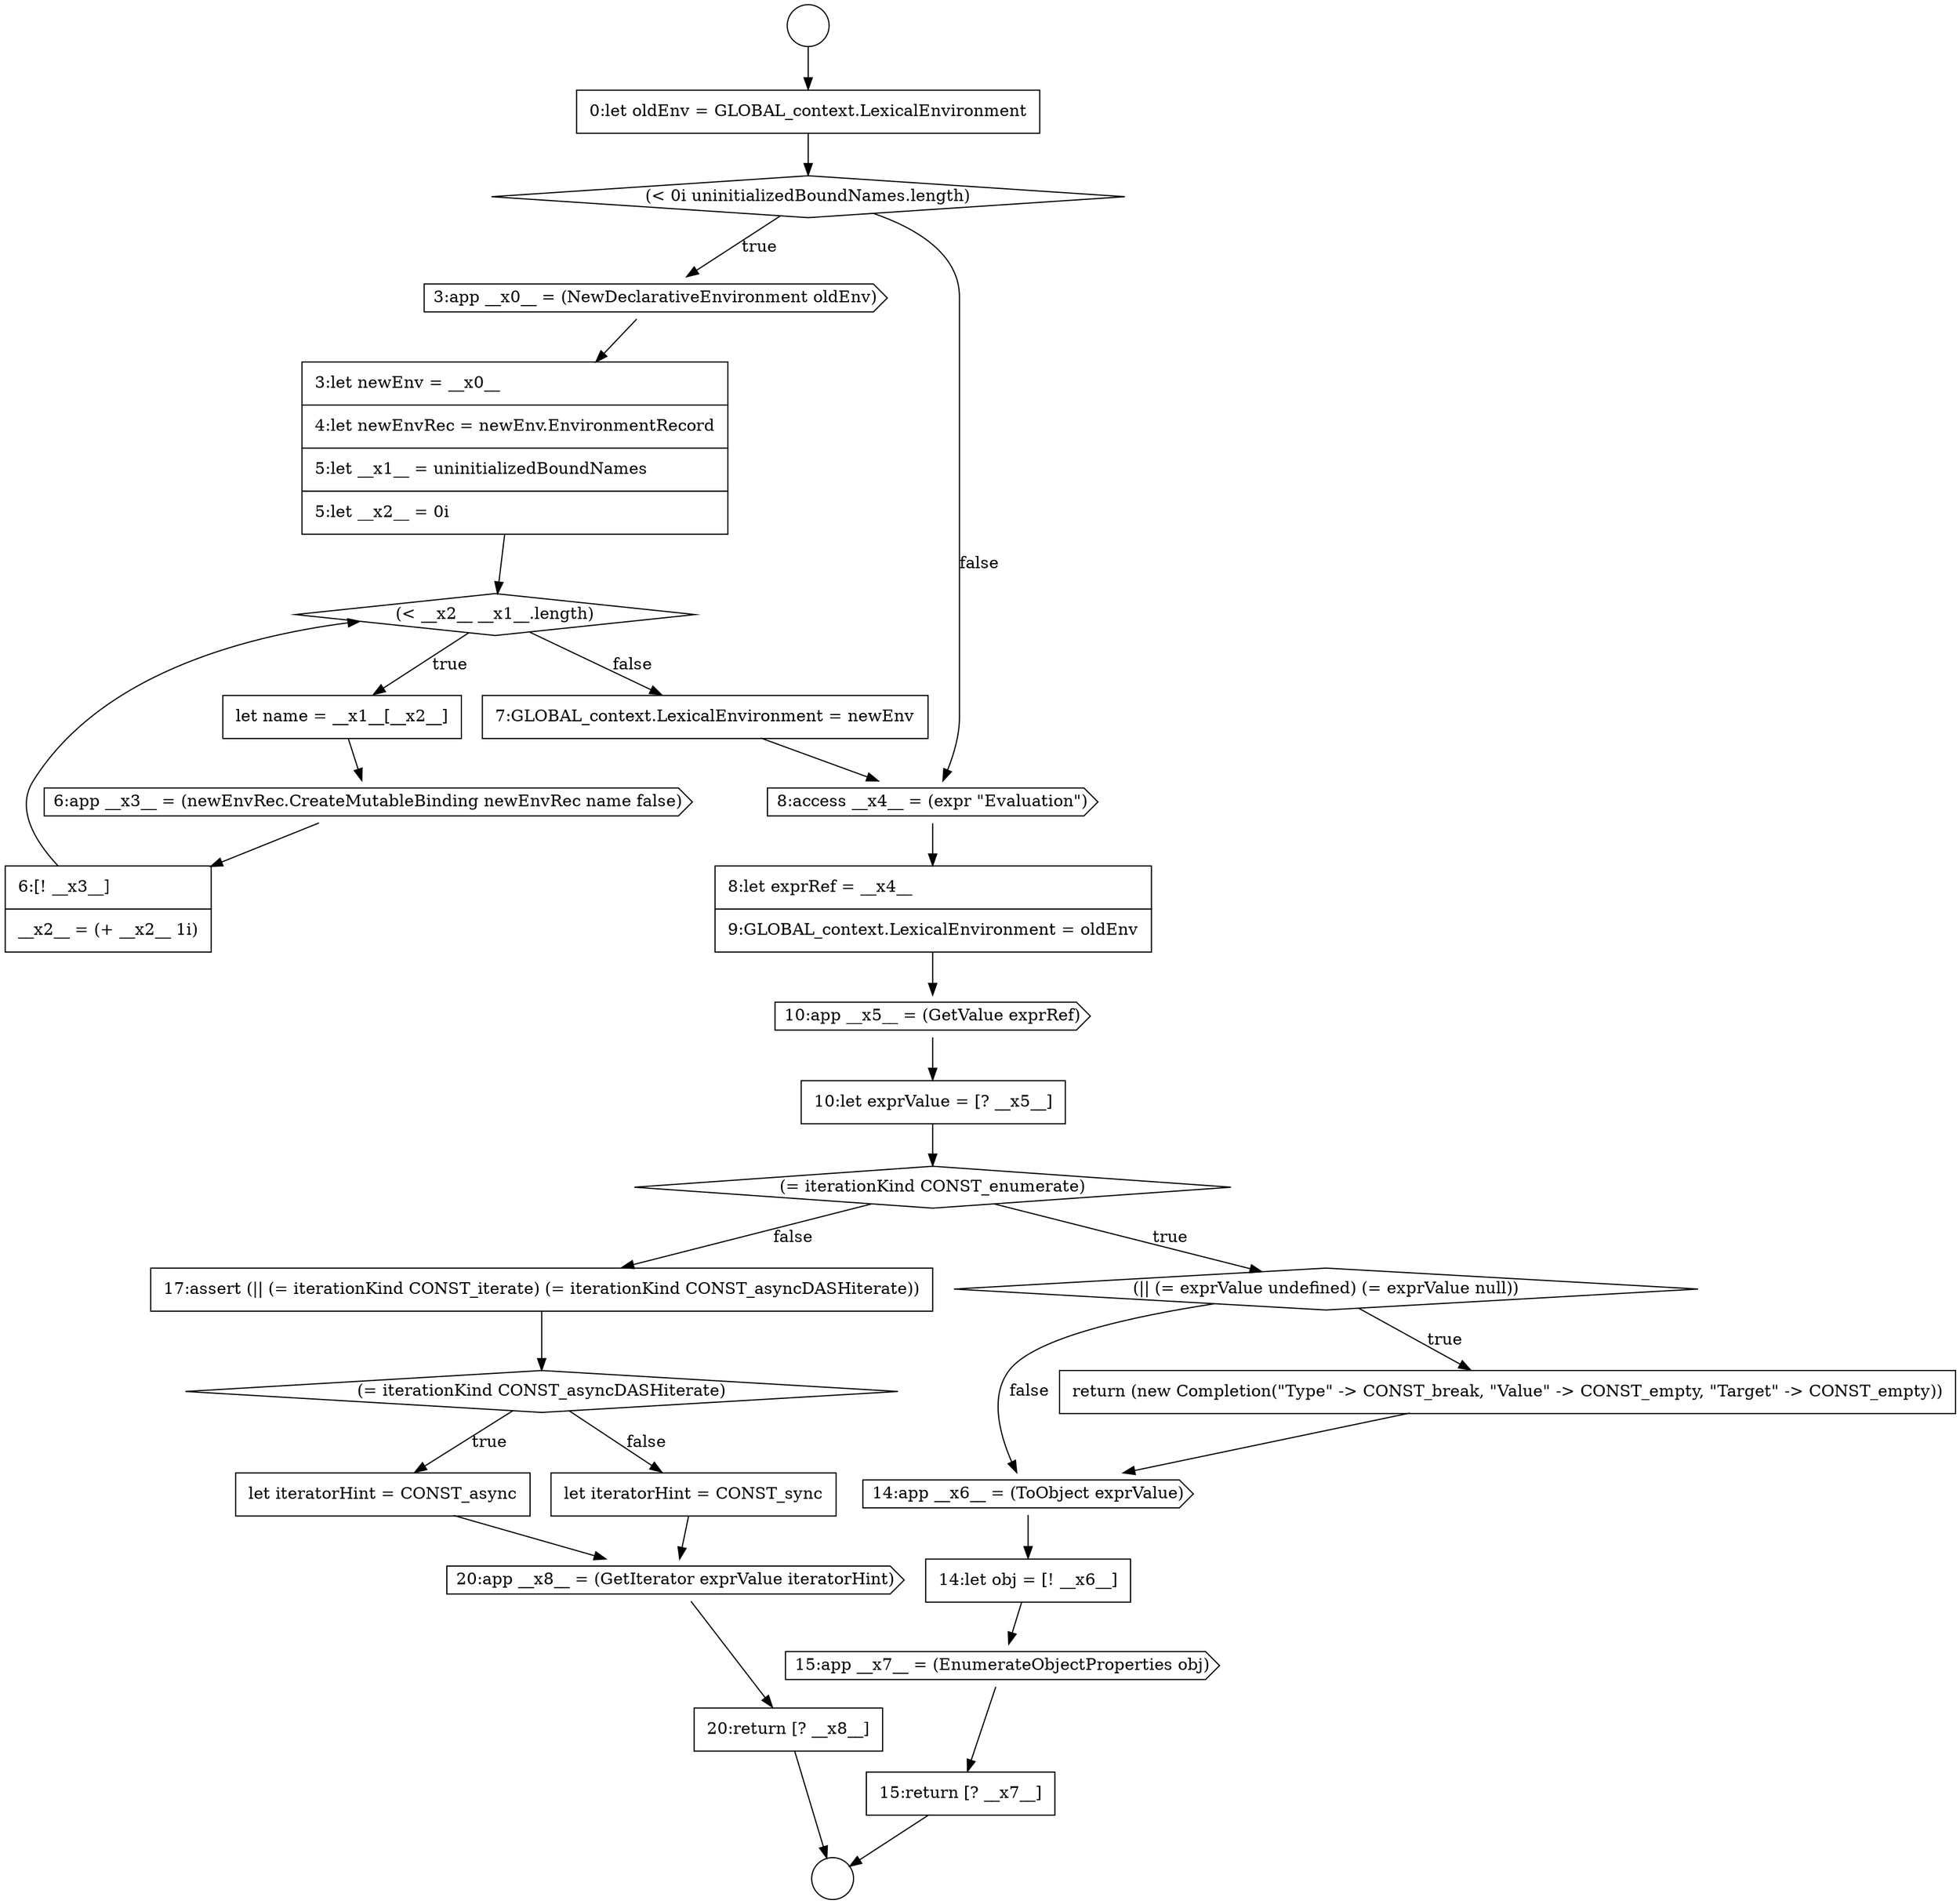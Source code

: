 digraph {
  node7914 [shape=none, margin=0, label=<<font color="black">
    <table border="0" cellborder="1" cellspacing="0" cellpadding="10">
      <tr><td align="left">20:return [? __x8__]</td></tr>
    </table>
  </font>> color="black" fillcolor="white" style=filled]
  node7909 [shape=none, margin=0, label=<<font color="black">
    <table border="0" cellborder="1" cellspacing="0" cellpadding="10">
      <tr><td align="left">17:assert (|| (= iterationKind CONST_iterate) (= iterationKind CONST_asyncDASHiterate))</td></tr>
    </table>
  </font>> color="black" fillcolor="white" style=filled]
  node7906 [shape=none, margin=0, label=<<font color="black">
    <table border="0" cellborder="1" cellspacing="0" cellpadding="10">
      <tr><td align="left">14:let obj = [! __x6__]</td></tr>
    </table>
  </font>> color="black" fillcolor="white" style=filled]
  node7913 [shape=cds, label=<<font color="black">20:app __x8__ = (GetIterator exprValue iteratorHint)</font>> color="black" fillcolor="white" style=filled]
  node7910 [shape=diamond, label=<<font color="black">(= iterationKind CONST_asyncDASHiterate)</font>> color="black" fillcolor="white" style=filled]
  node7907 [shape=cds, label=<<font color="black">15:app __x7__ = (EnumerateObjectProperties obj)</font>> color="black" fillcolor="white" style=filled]
  node7911 [shape=none, margin=0, label=<<font color="black">
    <table border="0" cellborder="1" cellspacing="0" cellpadding="10">
      <tr><td align="left">let iteratorHint = CONST_async</td></tr>
    </table>
  </font>> color="black" fillcolor="white" style=filled]
  node7908 [shape=none, margin=0, label=<<font color="black">
    <table border="0" cellborder="1" cellspacing="0" cellpadding="10">
      <tr><td align="left">15:return [? __x7__]</td></tr>
    </table>
  </font>> color="black" fillcolor="white" style=filled]
  node7912 [shape=none, margin=0, label=<<font color="black">
    <table border="0" cellborder="1" cellspacing="0" cellpadding="10">
      <tr><td align="left">let iteratorHint = CONST_sync</td></tr>
    </table>
  </font>> color="black" fillcolor="white" style=filled]
  node7887 [shape=circle label=" " color="black" fillcolor="white" style=filled]
  node7890 [shape=diamond, label=<<font color="black">(&lt; 0i uninitializedBoundNames.length)</font>> color="black" fillcolor="white" style=filled]
  node7903 [shape=diamond, label=<<font color="black">(|| (= exprValue undefined) (= exprValue null))</font>> color="black" fillcolor="white" style=filled]
  node7888 [shape=circle label=" " color="black" fillcolor="white" style=filled]
  node7905 [shape=cds, label=<<font color="black">14:app __x6__ = (ToObject exprValue)</font>> color="black" fillcolor="white" style=filled]
  node7894 [shape=none, margin=0, label=<<font color="black">
    <table border="0" cellborder="1" cellspacing="0" cellpadding="10">
      <tr><td align="left">let name = __x1__[__x2__]</td></tr>
    </table>
  </font>> color="black" fillcolor="white" style=filled]
  node7899 [shape=none, margin=0, label=<<font color="black">
    <table border="0" cellborder="1" cellspacing="0" cellpadding="10">
      <tr><td align="left">8:let exprRef = __x4__</td></tr>
      <tr><td align="left">9:GLOBAL_context.LexicalEnvironment = oldEnv</td></tr>
    </table>
  </font>> color="black" fillcolor="white" style=filled]
  node7902 [shape=diamond, label=<<font color="black">(= iterationKind CONST_enumerate)</font>> color="black" fillcolor="white" style=filled]
  node7891 [shape=cds, label=<<font color="black">3:app __x0__ = (NewDeclarativeEnvironment oldEnv)</font>> color="black" fillcolor="white" style=filled]
  node7898 [shape=cds, label=<<font color="black">8:access __x4__ = (expr &quot;Evaluation&quot;)</font>> color="black" fillcolor="white" style=filled]
  node7895 [shape=cds, label=<<font color="black">6:app __x3__ = (newEnvRec.CreateMutableBinding newEnvRec name false)</font>> color="black" fillcolor="white" style=filled]
  node7892 [shape=none, margin=0, label=<<font color="black">
    <table border="0" cellborder="1" cellspacing="0" cellpadding="10">
      <tr><td align="left">3:let newEnv = __x0__</td></tr>
      <tr><td align="left">4:let newEnvRec = newEnv.EnvironmentRecord</td></tr>
      <tr><td align="left">5:let __x1__ = uninitializedBoundNames</td></tr>
      <tr><td align="left">5:let __x2__ = 0i</td></tr>
    </table>
  </font>> color="black" fillcolor="white" style=filled]
  node7901 [shape=none, margin=0, label=<<font color="black">
    <table border="0" cellborder="1" cellspacing="0" cellpadding="10">
      <tr><td align="left">10:let exprValue = [? __x5__]</td></tr>
    </table>
  </font>> color="black" fillcolor="white" style=filled]
  node7896 [shape=none, margin=0, label=<<font color="black">
    <table border="0" cellborder="1" cellspacing="0" cellpadding="10">
      <tr><td align="left">6:[! __x3__]</td></tr>
      <tr><td align="left">__x2__ = (+ __x2__ 1i)</td></tr>
    </table>
  </font>> color="black" fillcolor="white" style=filled]
  node7897 [shape=none, margin=0, label=<<font color="black">
    <table border="0" cellborder="1" cellspacing="0" cellpadding="10">
      <tr><td align="left">7:GLOBAL_context.LexicalEnvironment = newEnv</td></tr>
    </table>
  </font>> color="black" fillcolor="white" style=filled]
  node7904 [shape=none, margin=0, label=<<font color="black">
    <table border="0" cellborder="1" cellspacing="0" cellpadding="10">
      <tr><td align="left">return (new Completion(&quot;Type&quot; -&gt; CONST_break, &quot;Value&quot; -&gt; CONST_empty, &quot;Target&quot; -&gt; CONST_empty))</td></tr>
    </table>
  </font>> color="black" fillcolor="white" style=filled]
  node7889 [shape=none, margin=0, label=<<font color="black">
    <table border="0" cellborder="1" cellspacing="0" cellpadding="10">
      <tr><td align="left">0:let oldEnv = GLOBAL_context.LexicalEnvironment</td></tr>
    </table>
  </font>> color="black" fillcolor="white" style=filled]
  node7900 [shape=cds, label=<<font color="black">10:app __x5__ = (GetValue exprRef)</font>> color="black" fillcolor="white" style=filled]
  node7893 [shape=diamond, label=<<font color="black">(&lt; __x2__ __x1__.length)</font>> color="black" fillcolor="white" style=filled]
  node7912 -> node7913 [ color="black"]
  node7897 -> node7898 [ color="black"]
  node7901 -> node7902 [ color="black"]
  node7905 -> node7906 [ color="black"]
  node7911 -> node7913 [ color="black"]
  node7890 -> node7891 [label=<<font color="black">true</font>> color="black"]
  node7890 -> node7898 [label=<<font color="black">false</font>> color="black"]
  node7896 -> node7893 [ color="black"]
  node7904 -> node7905 [ color="black"]
  node7894 -> node7895 [ color="black"]
  node7895 -> node7896 [ color="black"]
  node7891 -> node7892 [ color="black"]
  node7906 -> node7907 [ color="black"]
  node7889 -> node7890 [ color="black"]
  node7914 -> node7888 [ color="black"]
  node7898 -> node7899 [ color="black"]
  node7892 -> node7893 [ color="black"]
  node7900 -> node7901 [ color="black"]
  node7907 -> node7908 [ color="black"]
  node7887 -> node7889 [ color="black"]
  node7902 -> node7903 [label=<<font color="black">true</font>> color="black"]
  node7902 -> node7909 [label=<<font color="black">false</font>> color="black"]
  node7899 -> node7900 [ color="black"]
  node7913 -> node7914 [ color="black"]
  node7903 -> node7904 [label=<<font color="black">true</font>> color="black"]
  node7903 -> node7905 [label=<<font color="black">false</font>> color="black"]
  node7910 -> node7911 [label=<<font color="black">true</font>> color="black"]
  node7910 -> node7912 [label=<<font color="black">false</font>> color="black"]
  node7908 -> node7888 [ color="black"]
  node7909 -> node7910 [ color="black"]
  node7893 -> node7894 [label=<<font color="black">true</font>> color="black"]
  node7893 -> node7897 [label=<<font color="black">false</font>> color="black"]
}
